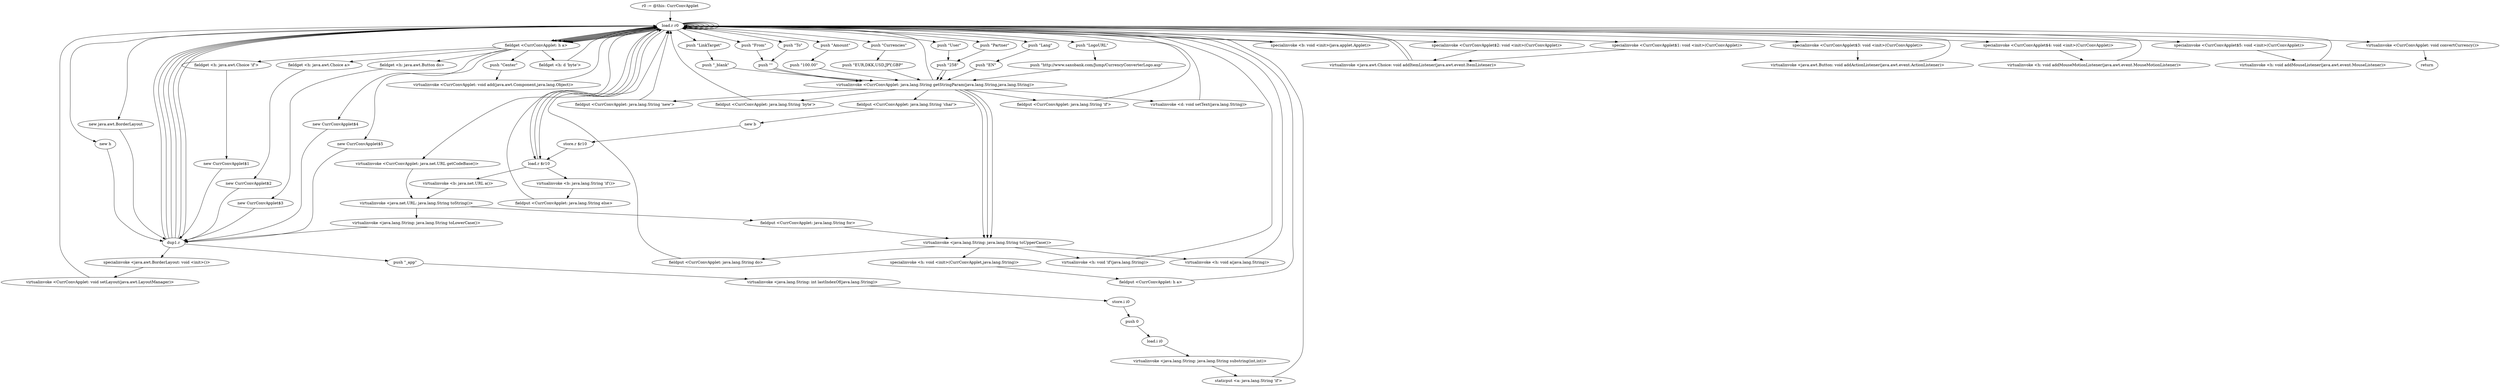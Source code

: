 digraph "" {
    "r0 := @this: CurrConvApplet"
    "load.r r0"
    "r0 := @this: CurrConvApplet"->"load.r r0";
    "new java.awt.BorderLayout"
    "load.r r0"->"new java.awt.BorderLayout";
    "dup1.r"
    "new java.awt.BorderLayout"->"dup1.r";
    "specialinvoke <java.awt.BorderLayout: void <init>()>"
    "dup1.r"->"specialinvoke <java.awt.BorderLayout: void <init>()>";
    "virtualinvoke <CurrConvApplet: void setLayout(java.awt.LayoutManager)>"
    "specialinvoke <java.awt.BorderLayout: void <init>()>"->"virtualinvoke <CurrConvApplet: void setLayout(java.awt.LayoutManager)>";
    "virtualinvoke <CurrConvApplet: void setLayout(java.awt.LayoutManager)>"->"load.r r0";
    "new h"
    "load.r r0"->"new h";
    "new h"->"dup1.r";
    "dup1.r"->"load.r r0";
    "load.r r0"->"load.r r0";
    "push \"Currencies\""
    "load.r r0"->"push \"Currencies\"";
    "push \"EUR,DKK,USD,JPY,GBP\""
    "push \"Currencies\""->"push \"EUR,DKK,USD,JPY,GBP\"";
    "virtualinvoke <CurrConvApplet: java.lang.String getStringParam(java.lang.String,java.lang.String)>"
    "push \"EUR,DKK,USD,JPY,GBP\""->"virtualinvoke <CurrConvApplet: java.lang.String getStringParam(java.lang.String,java.lang.String)>";
    "virtualinvoke <CurrConvApplet: java.lang.String getStringParam(java.lang.String,java.lang.String)>"->"load.r r0";
    "load.r r0"->"load.r r0";
    "push \"User\""
    "load.r r0"->"push \"User\"";
    "push \"258\""
    "push \"User\""->"push \"258\"";
    "push \"258\""->"virtualinvoke <CurrConvApplet: java.lang.String getStringParam(java.lang.String,java.lang.String)>";
    "fieldput <CurrConvApplet: java.lang.String 'new'>"
    "virtualinvoke <CurrConvApplet: java.lang.String getStringParam(java.lang.String,java.lang.String)>"->"fieldput <CurrConvApplet: java.lang.String 'new'>";
    "fieldput <CurrConvApplet: java.lang.String 'new'>"->"load.r r0";
    "load.r r0"->"load.r r0";
    "push \"Partner\""
    "load.r r0"->"push \"Partner\"";
    "push \"Partner\""->"push \"258\"";
    "push \"258\""->"virtualinvoke <CurrConvApplet: java.lang.String getStringParam(java.lang.String,java.lang.String)>";
    "fieldput <CurrConvApplet: java.lang.String 'byte'>"
    "virtualinvoke <CurrConvApplet: java.lang.String getStringParam(java.lang.String,java.lang.String)>"->"fieldput <CurrConvApplet: java.lang.String 'byte'>";
    "fieldput <CurrConvApplet: java.lang.String 'byte'>"->"load.r r0";
    "load.r r0"->"load.r r0";
    "push \"Lang\""
    "load.r r0"->"push \"Lang\"";
    "push \"EN\""
    "push \"Lang\""->"push \"EN\"";
    "push \"EN\""->"virtualinvoke <CurrConvApplet: java.lang.String getStringParam(java.lang.String,java.lang.String)>";
    "virtualinvoke <java.lang.String: java.lang.String toUpperCase()>"
    "virtualinvoke <CurrConvApplet: java.lang.String getStringParam(java.lang.String,java.lang.String)>"->"virtualinvoke <java.lang.String: java.lang.String toUpperCase()>";
    "fieldput <CurrConvApplet: java.lang.String do>"
    "virtualinvoke <java.lang.String: java.lang.String toUpperCase()>"->"fieldput <CurrConvApplet: java.lang.String do>";
    "fieldput <CurrConvApplet: java.lang.String do>"->"load.r r0";
    "load.r r0"->"load.r r0";
    "push \"LogoURL\""
    "load.r r0"->"push \"LogoURL\"";
    "push \"http://www.saxobank.com/Jump/CurrencyConverterLogo.asp\""
    "push \"LogoURL\""->"push \"http://www.saxobank.com/Jump/CurrencyConverterLogo.asp\"";
    "push \"http://www.saxobank.com/Jump/CurrencyConverterLogo.asp\""->"virtualinvoke <CurrConvApplet: java.lang.String getStringParam(java.lang.String,java.lang.String)>";
    "fieldput <CurrConvApplet: java.lang.String 'if'>"
    "virtualinvoke <CurrConvApplet: java.lang.String getStringParam(java.lang.String,java.lang.String)>"->"fieldput <CurrConvApplet: java.lang.String 'if'>";
    "fieldput <CurrConvApplet: java.lang.String 'if'>"->"load.r r0";
    "load.r r0"->"load.r r0";
    "push \"LinkTarget\""
    "load.r r0"->"push \"LinkTarget\"";
    "push \"_blank\""
    "push \"LinkTarget\""->"push \"_blank\"";
    "push \"_blank\""->"virtualinvoke <CurrConvApplet: java.lang.String getStringParam(java.lang.String,java.lang.String)>";
    "fieldput <CurrConvApplet: java.lang.String 'char'>"
    "virtualinvoke <CurrConvApplet: java.lang.String getStringParam(java.lang.String,java.lang.String)>"->"fieldput <CurrConvApplet: java.lang.String 'char'>";
    "new b"
    "fieldput <CurrConvApplet: java.lang.String 'char'>"->"new b";
    "store.r $r10"
    "new b"->"store.r $r10";
    "load.r $r10"
    "store.r $r10"->"load.r $r10";
    "load.r $r10"->"load.r r0";
    "specialinvoke <b: void <init>(java.applet.Applet)>"
    "load.r r0"->"specialinvoke <b: void <init>(java.applet.Applet)>";
    "specialinvoke <b: void <init>(java.applet.Applet)>"->"load.r r0";
    "virtualinvoke <CurrConvApplet: java.net.URL getCodeBase()>"
    "load.r r0"->"virtualinvoke <CurrConvApplet: java.net.URL getCodeBase()>";
    "virtualinvoke <java.net.URL: java.lang.String toString()>"
    "virtualinvoke <CurrConvApplet: java.net.URL getCodeBase()>"->"virtualinvoke <java.net.URL: java.lang.String toString()>";
    "virtualinvoke <java.lang.String: java.lang.String toLowerCase()>"
    "virtualinvoke <java.net.URL: java.lang.String toString()>"->"virtualinvoke <java.lang.String: java.lang.String toLowerCase()>";
    "virtualinvoke <java.lang.String: java.lang.String toLowerCase()>"->"dup1.r";
    "push \"_app\""
    "dup1.r"->"push \"_app\"";
    "virtualinvoke <java.lang.String: int lastIndexOf(java.lang.String)>"
    "push \"_app\""->"virtualinvoke <java.lang.String: int lastIndexOf(java.lang.String)>";
    "store.i i0"
    "virtualinvoke <java.lang.String: int lastIndexOf(java.lang.String)>"->"store.i i0";
    "push 0"
    "store.i i0"->"push 0";
    "load.i i0"
    "push 0"->"load.i i0";
    "virtualinvoke <java.lang.String: java.lang.String substring(int,int)>"
    "load.i i0"->"virtualinvoke <java.lang.String: java.lang.String substring(int,int)>";
    "staticput <a: java.lang.String 'if'>"
    "virtualinvoke <java.lang.String: java.lang.String substring(int,int)>"->"staticput <a: java.lang.String 'if'>";
    "staticput <a: java.lang.String 'if'>"->"load.r r0";
    "load.r r0"->"load.r $r10";
    "virtualinvoke <b: java.lang.String 'if'()>"
    "load.r $r10"->"virtualinvoke <b: java.lang.String 'if'()>";
    "fieldput <CurrConvApplet: java.lang.String else>"
    "virtualinvoke <b: java.lang.String 'if'()>"->"fieldput <CurrConvApplet: java.lang.String else>";
    "fieldput <CurrConvApplet: java.lang.String else>"->"load.r r0";
    "load.r r0"->"load.r $r10";
    "virtualinvoke <b: java.net.URL a()>"
    "load.r $r10"->"virtualinvoke <b: java.net.URL a()>";
    "virtualinvoke <b: java.net.URL a()>"->"virtualinvoke <java.net.URL: java.lang.String toString()>";
    "fieldput <CurrConvApplet: java.lang.String for>"
    "virtualinvoke <java.net.URL: java.lang.String toString()>"->"fieldput <CurrConvApplet: java.lang.String for>";
    "fieldput <CurrConvApplet: java.lang.String for>"->"virtualinvoke <java.lang.String: java.lang.String toUpperCase()>";
    "specialinvoke <h: void <init>(CurrConvApplet,java.lang.String)>"
    "virtualinvoke <java.lang.String: java.lang.String toUpperCase()>"->"specialinvoke <h: void <init>(CurrConvApplet,java.lang.String)>";
    "fieldput <CurrConvApplet: h a>"
    "specialinvoke <h: void <init>(CurrConvApplet,java.lang.String)>"->"fieldput <CurrConvApplet: h a>";
    "fieldput <CurrConvApplet: h a>"->"load.r r0";
    "load.r r0"->"load.r r0";
    "fieldget <CurrConvApplet: h a>"
    "load.r r0"->"fieldget <CurrConvApplet: h a>";
    "push \"Center\""
    "fieldget <CurrConvApplet: h a>"->"push \"Center\"";
    "virtualinvoke <CurrConvApplet: void add(java.awt.Component,java.lang.Object)>"
    "push \"Center\""->"virtualinvoke <CurrConvApplet: void add(java.awt.Component,java.lang.Object)>";
    "virtualinvoke <CurrConvApplet: void add(java.awt.Component,java.lang.Object)>"->"load.r r0";
    "load.r r0"->"fieldget <CurrConvApplet: h a>";
    "fieldget <CurrConvApplet: h a>"->"load.r r0";
    "push \"From\""
    "load.r r0"->"push \"From\"";
    "push \"\""
    "push \"From\""->"push \"\"";
    "push \"\""->"virtualinvoke <CurrConvApplet: java.lang.String getStringParam(java.lang.String,java.lang.String)>";
    "virtualinvoke <CurrConvApplet: java.lang.String getStringParam(java.lang.String,java.lang.String)>"->"virtualinvoke <java.lang.String: java.lang.String toUpperCase()>";
    "virtualinvoke <h: void 'if'(java.lang.String)>"
    "virtualinvoke <java.lang.String: java.lang.String toUpperCase()>"->"virtualinvoke <h: void 'if'(java.lang.String)>";
    "virtualinvoke <h: void 'if'(java.lang.String)>"->"load.r r0";
    "load.r r0"->"fieldget <CurrConvApplet: h a>";
    "fieldget <CurrConvApplet: h a>"->"load.r r0";
    "push \"To\""
    "load.r r0"->"push \"To\"";
    "push \"To\""->"push \"\"";
    "push \"\""->"virtualinvoke <CurrConvApplet: java.lang.String getStringParam(java.lang.String,java.lang.String)>";
    "virtualinvoke <CurrConvApplet: java.lang.String getStringParam(java.lang.String,java.lang.String)>"->"virtualinvoke <java.lang.String: java.lang.String toUpperCase()>";
    "virtualinvoke <h: void a(java.lang.String)>"
    "virtualinvoke <java.lang.String: java.lang.String toUpperCase()>"->"virtualinvoke <h: void a(java.lang.String)>";
    "virtualinvoke <h: void a(java.lang.String)>"->"load.r r0";
    "load.r r0"->"fieldget <CurrConvApplet: h a>";
    "fieldget <h: d 'byte'>"
    "fieldget <CurrConvApplet: h a>"->"fieldget <h: d 'byte'>";
    "fieldget <h: d 'byte'>"->"load.r r0";
    "push \"Amount\""
    "load.r r0"->"push \"Amount\"";
    "push \"100.00\""
    "push \"Amount\""->"push \"100.00\"";
    "push \"100.00\""->"virtualinvoke <CurrConvApplet: java.lang.String getStringParam(java.lang.String,java.lang.String)>";
    "virtualinvoke <d: void setText(java.lang.String)>"
    "virtualinvoke <CurrConvApplet: java.lang.String getStringParam(java.lang.String,java.lang.String)>"->"virtualinvoke <d: void setText(java.lang.String)>";
    "virtualinvoke <d: void setText(java.lang.String)>"->"load.r r0";
    "load.r r0"->"fieldget <CurrConvApplet: h a>";
    "fieldget <h: java.awt.Choice 'if'>"
    "fieldget <CurrConvApplet: h a>"->"fieldget <h: java.awt.Choice 'if'>";
    "new CurrConvApplet$1"
    "fieldget <h: java.awt.Choice 'if'>"->"new CurrConvApplet$1";
    "new CurrConvApplet$1"->"dup1.r";
    "dup1.r"->"load.r r0";
    "specialinvoke <CurrConvApplet$1: void <init>(CurrConvApplet)>"
    "load.r r0"->"specialinvoke <CurrConvApplet$1: void <init>(CurrConvApplet)>";
    "virtualinvoke <java.awt.Choice: void addItemListener(java.awt.event.ItemListener)>"
    "specialinvoke <CurrConvApplet$1: void <init>(CurrConvApplet)>"->"virtualinvoke <java.awt.Choice: void addItemListener(java.awt.event.ItemListener)>";
    "virtualinvoke <java.awt.Choice: void addItemListener(java.awt.event.ItemListener)>"->"load.r r0";
    "load.r r0"->"fieldget <CurrConvApplet: h a>";
    "fieldget <h: java.awt.Choice a>"
    "fieldget <CurrConvApplet: h a>"->"fieldget <h: java.awt.Choice a>";
    "new CurrConvApplet$2"
    "fieldget <h: java.awt.Choice a>"->"new CurrConvApplet$2";
    "new CurrConvApplet$2"->"dup1.r";
    "dup1.r"->"load.r r0";
    "specialinvoke <CurrConvApplet$2: void <init>(CurrConvApplet)>"
    "load.r r0"->"specialinvoke <CurrConvApplet$2: void <init>(CurrConvApplet)>";
    "specialinvoke <CurrConvApplet$2: void <init>(CurrConvApplet)>"->"virtualinvoke <java.awt.Choice: void addItemListener(java.awt.event.ItemListener)>";
    "virtualinvoke <java.awt.Choice: void addItemListener(java.awt.event.ItemListener)>"->"load.r r0";
    "load.r r0"->"fieldget <CurrConvApplet: h a>";
    "fieldget <h: java.awt.Button do>"
    "fieldget <CurrConvApplet: h a>"->"fieldget <h: java.awt.Button do>";
    "new CurrConvApplet$3"
    "fieldget <h: java.awt.Button do>"->"new CurrConvApplet$3";
    "new CurrConvApplet$3"->"dup1.r";
    "dup1.r"->"load.r r0";
    "specialinvoke <CurrConvApplet$3: void <init>(CurrConvApplet)>"
    "load.r r0"->"specialinvoke <CurrConvApplet$3: void <init>(CurrConvApplet)>";
    "virtualinvoke <java.awt.Button: void addActionListener(java.awt.event.ActionListener)>"
    "specialinvoke <CurrConvApplet$3: void <init>(CurrConvApplet)>"->"virtualinvoke <java.awt.Button: void addActionListener(java.awt.event.ActionListener)>";
    "virtualinvoke <java.awt.Button: void addActionListener(java.awt.event.ActionListener)>"->"load.r r0";
    "load.r r0"->"fieldget <CurrConvApplet: h a>";
    "new CurrConvApplet$4"
    "fieldget <CurrConvApplet: h a>"->"new CurrConvApplet$4";
    "new CurrConvApplet$4"->"dup1.r";
    "dup1.r"->"load.r r0";
    "specialinvoke <CurrConvApplet$4: void <init>(CurrConvApplet)>"
    "load.r r0"->"specialinvoke <CurrConvApplet$4: void <init>(CurrConvApplet)>";
    "virtualinvoke <h: void addMouseMotionListener(java.awt.event.MouseMotionListener)>"
    "specialinvoke <CurrConvApplet$4: void <init>(CurrConvApplet)>"->"virtualinvoke <h: void addMouseMotionListener(java.awt.event.MouseMotionListener)>";
    "virtualinvoke <h: void addMouseMotionListener(java.awt.event.MouseMotionListener)>"->"load.r r0";
    "load.r r0"->"fieldget <CurrConvApplet: h a>";
    "new CurrConvApplet$5"
    "fieldget <CurrConvApplet: h a>"->"new CurrConvApplet$5";
    "new CurrConvApplet$5"->"dup1.r";
    "dup1.r"->"load.r r0";
    "specialinvoke <CurrConvApplet$5: void <init>(CurrConvApplet)>"
    "load.r r0"->"specialinvoke <CurrConvApplet$5: void <init>(CurrConvApplet)>";
    "virtualinvoke <h: void addMouseListener(java.awt.event.MouseListener)>"
    "specialinvoke <CurrConvApplet$5: void <init>(CurrConvApplet)>"->"virtualinvoke <h: void addMouseListener(java.awt.event.MouseListener)>";
    "virtualinvoke <h: void addMouseListener(java.awt.event.MouseListener)>"->"load.r r0";
    "virtualinvoke <CurrConvApplet: void convertCurrency()>"
    "load.r r0"->"virtualinvoke <CurrConvApplet: void convertCurrency()>";
    "return"
    "virtualinvoke <CurrConvApplet: void convertCurrency()>"->"return";
}
